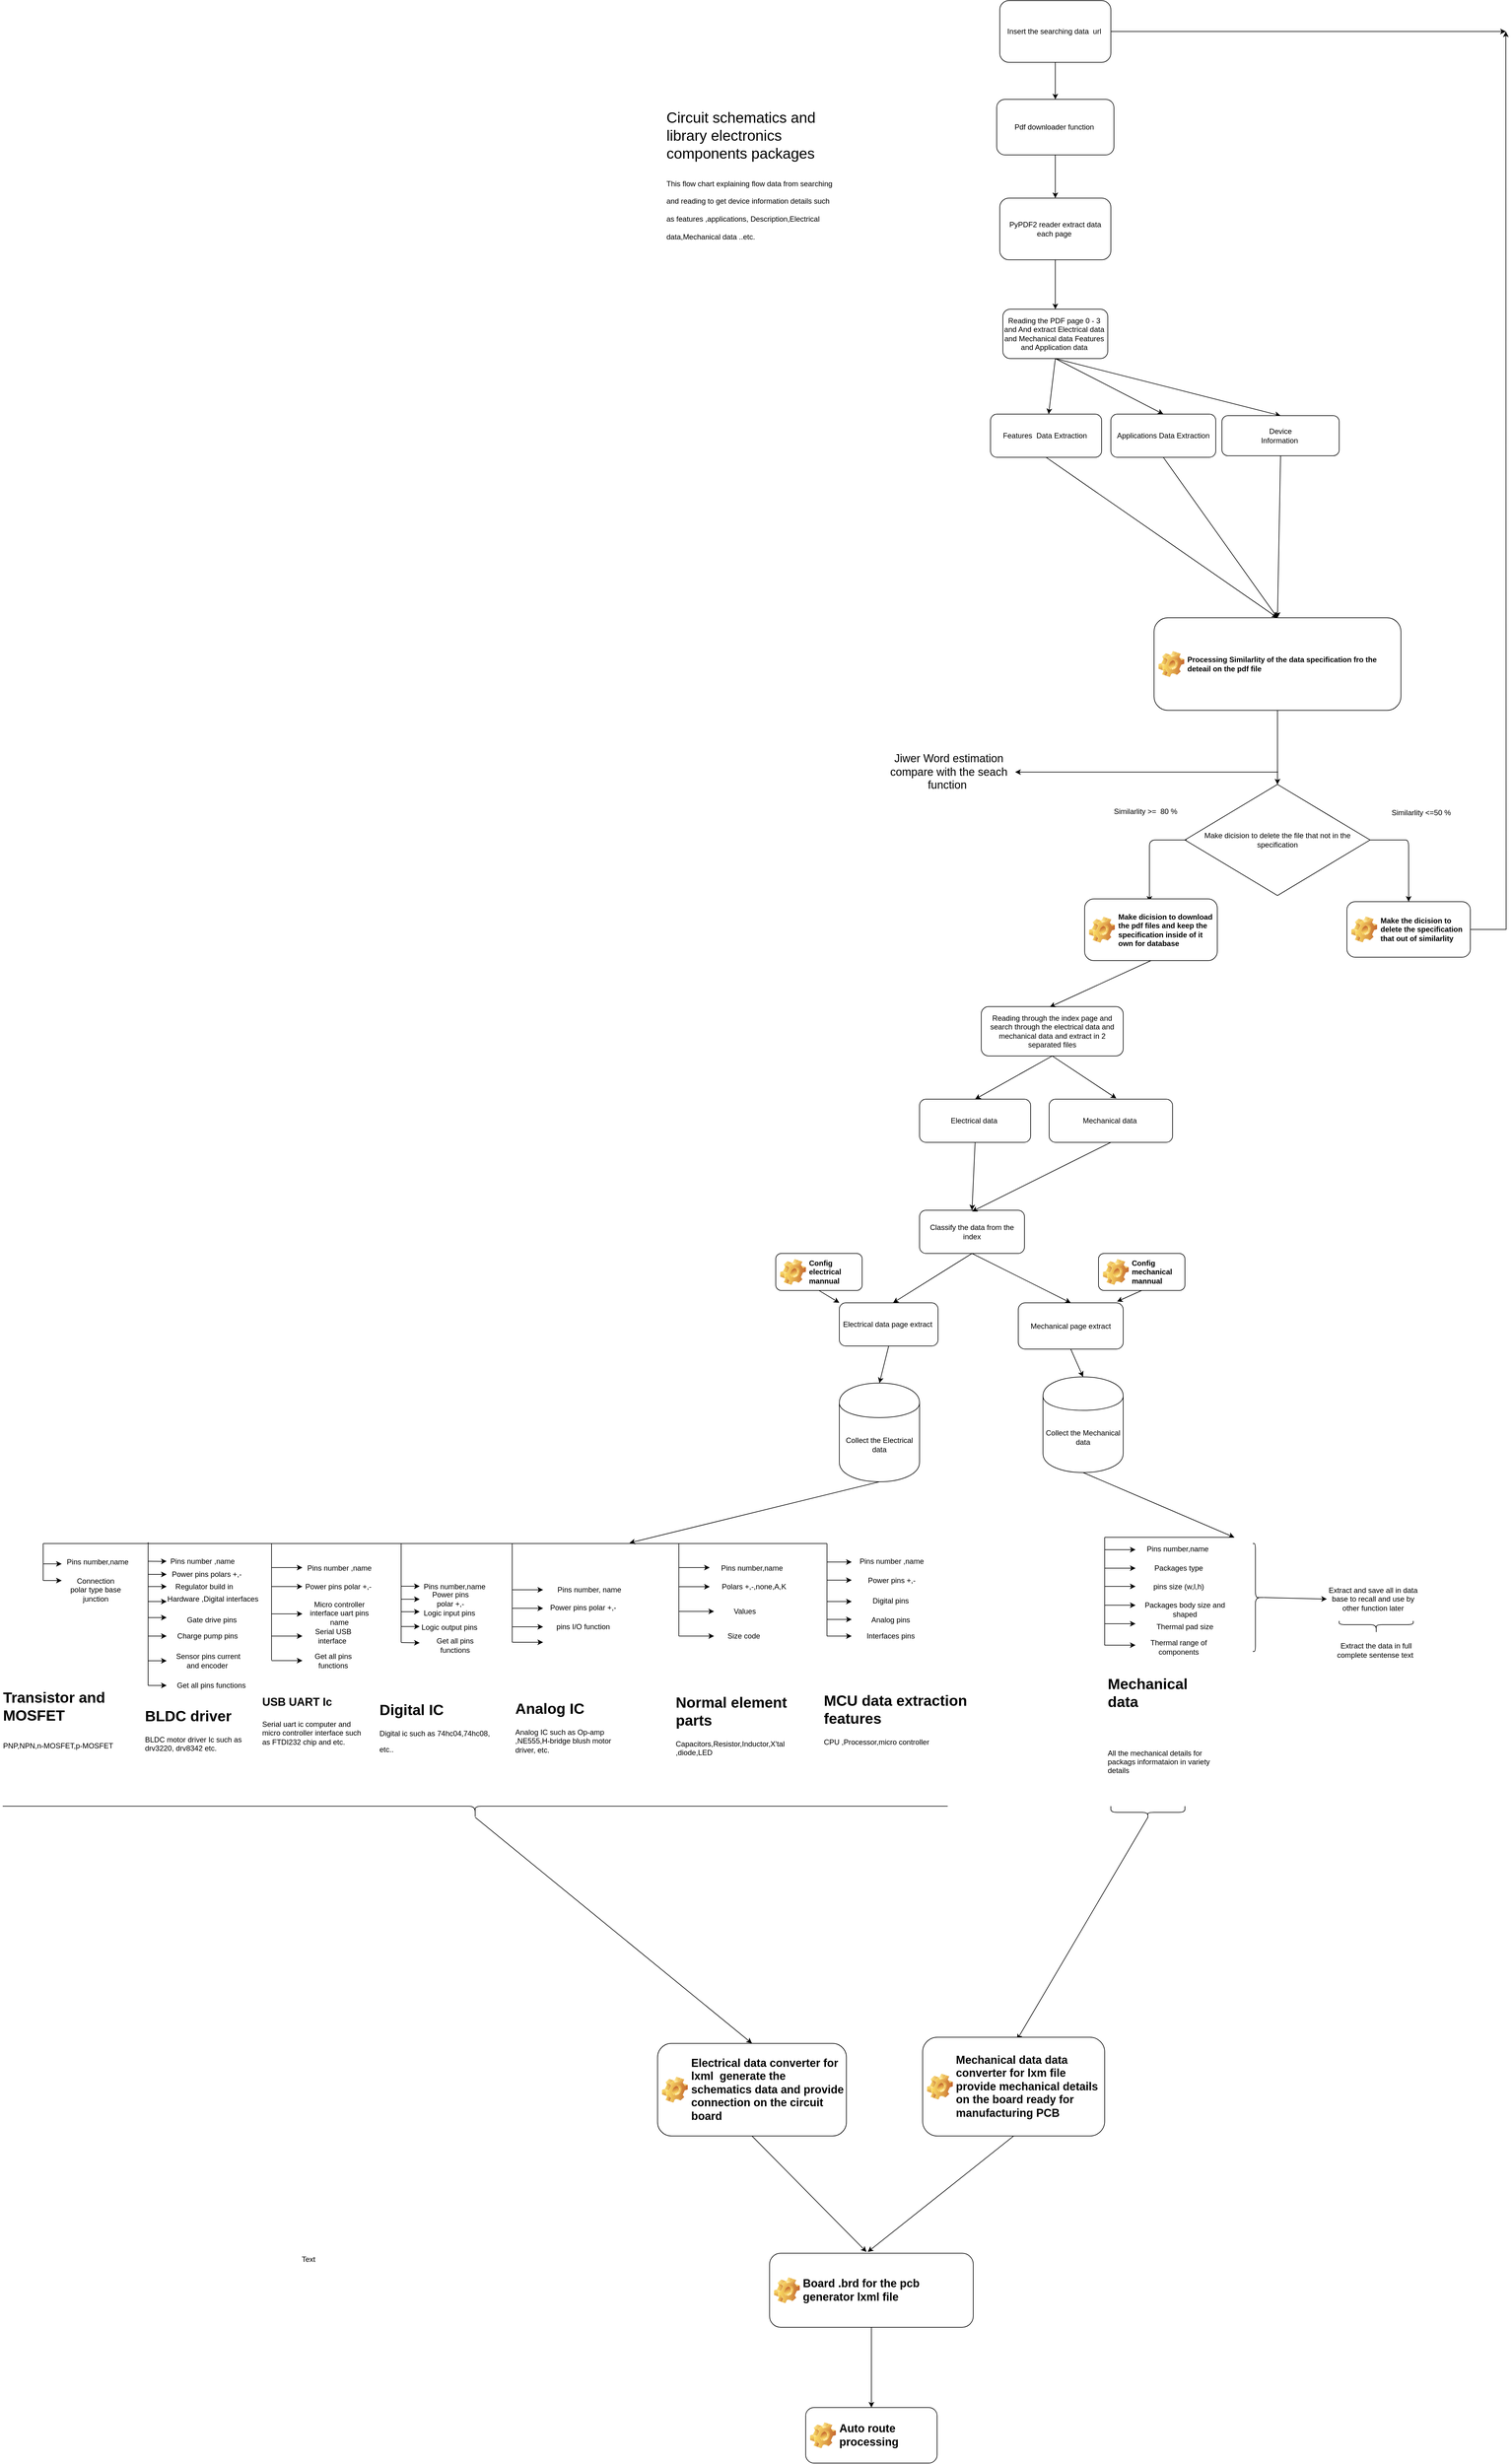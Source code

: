 <mxfile version="12.4.8" type="github"><diagram id="C5RBs43oDa-KdzZeNtuy" name="Page-1"><mxGraphModel dx="3574" dy="2419" grid="1" gridSize="10" guides="1" tooltips="1" connect="1" arrows="1" fold="1" page="1" pageScale="1" pageWidth="827" pageHeight="1169" math="0" shadow="0"><root><mxCell id="WIyWlLk6GJQsqaUBKTNV-0"/><mxCell id="WIyWlLk6GJQsqaUBKTNV-1" parent="WIyWlLk6GJQsqaUBKTNV-0"/><mxCell id="XXROWuPvlvA5I6cFWKYl-69" style="edgeStyle=orthogonalEdgeStyle;rounded=0;orthogonalLoop=1;jettySize=auto;html=1;" parent="WIyWlLk6GJQsqaUBKTNV-1" source="y5wjlvhm3Tlo3fJcKWp0-0" edge="1"><mxGeometry relative="1" as="geometry"><mxPoint x="700" y="-540" as="targetPoint"/></mxGeometry></mxCell><mxCell id="y5wjlvhm3Tlo3fJcKWp0-0" value="Insert the searching data&amp;nbsp; url&amp;nbsp;&lt;br&gt;" style="rounded=1;whiteSpace=wrap;html=1;" parent="WIyWlLk6GJQsqaUBKTNV-1" vertex="1"><mxGeometry x="-120" y="-590" width="180" height="100" as="geometry"/></mxCell><mxCell id="y5wjlvhm3Tlo3fJcKWp0-4" value="Pdf downloader function&amp;nbsp;&lt;br&gt;" style="rounded=1;whiteSpace=wrap;html=1;" parent="WIyWlLk6GJQsqaUBKTNV-1" vertex="1"><mxGeometry x="-125" y="-430" width="190" height="90" as="geometry"/></mxCell><mxCell id="y5wjlvhm3Tlo3fJcKWp0-5" value="PyPDF2 reader extract data each page&amp;nbsp;&lt;br&gt;" style="rounded=1;whiteSpace=wrap;html=1;" parent="WIyWlLk6GJQsqaUBKTNV-1" vertex="1"><mxGeometry x="-120" y="-270" width="180" height="100" as="geometry"/></mxCell><mxCell id="y5wjlvhm3Tlo3fJcKWp0-7" value="" style="endArrow=classic;html=1;exitX=0.5;exitY=1;exitDx=0;exitDy=0;" parent="WIyWlLk6GJQsqaUBKTNV-1" source="y5wjlvhm3Tlo3fJcKWp0-5" edge="1"><mxGeometry width="50" height="50" relative="1" as="geometry"><mxPoint x="-25" y="-170" as="sourcePoint"/><mxPoint x="-30" y="-90" as="targetPoint"/></mxGeometry></mxCell><mxCell id="y5wjlvhm3Tlo3fJcKWp0-8" value="Reading the PDF page 0 - 3&amp;nbsp;&lt;br&gt;and And extract Electrical data&amp;nbsp;&lt;br&gt;and Mechanical data Features&amp;nbsp;&lt;br&gt;and Application data&amp;nbsp;&lt;br&gt;" style="rounded=1;whiteSpace=wrap;html=1;" parent="WIyWlLk6GJQsqaUBKTNV-1" vertex="1"><mxGeometry x="-115" y="-90" width="170" height="80" as="geometry"/></mxCell><mxCell id="y5wjlvhm3Tlo3fJcKWp0-9" value="Electrical data&amp;nbsp;" style="rounded=1;whiteSpace=wrap;html=1;" parent="WIyWlLk6GJQsqaUBKTNV-1" vertex="1"><mxGeometry x="-250" y="1190" width="180" height="70" as="geometry"/></mxCell><mxCell id="y5wjlvhm3Tlo3fJcKWp0-10" value="Mechanical data&amp;nbsp;&lt;br&gt;" style="rounded=1;whiteSpace=wrap;html=1;" parent="WIyWlLk6GJQsqaUBKTNV-1" vertex="1"><mxGeometry x="-40" y="1190" width="200" height="70" as="geometry"/></mxCell><mxCell id="y5wjlvhm3Tlo3fJcKWp0-16" value="" style="endArrow=classic;html=1;" parent="WIyWlLk6GJQsqaUBKTNV-1" target="y5wjlvhm3Tlo3fJcKWp0-17" edge="1"><mxGeometry width="50" height="50" relative="1" as="geometry"><mxPoint x="-30" y="-10" as="sourcePoint"/><mxPoint x="220" y="80" as="targetPoint"/></mxGeometry></mxCell><mxCell id="y5wjlvhm3Tlo3fJcKWp0-17" value="Features&amp;nbsp; Data Extraction&amp;nbsp;" style="rounded=1;whiteSpace=wrap;html=1;" parent="WIyWlLk6GJQsqaUBKTNV-1" vertex="1"><mxGeometry x="-135" y="80" width="180" height="70" as="geometry"/></mxCell><mxCell id="y5wjlvhm3Tlo3fJcKWp0-18" value="Applications Data Extraction" style="rounded=1;whiteSpace=wrap;html=1;" parent="WIyWlLk6GJQsqaUBKTNV-1" vertex="1"><mxGeometry x="60" y="80" width="170" height="70" as="geometry"/></mxCell><mxCell id="y5wjlvhm3Tlo3fJcKWp0-19" value="" style="endArrow=classic;html=1;entryX=0.5;entryY=0;entryDx=0;entryDy=0;" parent="WIyWlLk6GJQsqaUBKTNV-1" target="y5wjlvhm3Tlo3fJcKWp0-18" edge="1"><mxGeometry width="50" height="50" relative="1" as="geometry"><mxPoint x="-30" y="-10" as="sourcePoint"/><mxPoint x="130" y="-20" as="targetPoint"/></mxGeometry></mxCell><mxCell id="y5wjlvhm3Tlo3fJcKWp0-20" value="" style="endArrow=classic;html=1;entryX=0.5;entryY=0;entryDx=0;entryDy=0;" parent="WIyWlLk6GJQsqaUBKTNV-1" target="y5wjlvhm3Tlo3fJcKWp0-21" edge="1"><mxGeometry width="50" height="50" relative="1" as="geometry"><mxPoint x="-30" y="-10" as="sourcePoint"/><mxPoint x="350" y="85" as="targetPoint"/></mxGeometry></mxCell><mxCell id="y5wjlvhm3Tlo3fJcKWp0-21" value="Device &lt;br&gt;Information&amp;nbsp;" style="rounded=1;whiteSpace=wrap;html=1;" parent="WIyWlLk6GJQsqaUBKTNV-1" vertex="1"><mxGeometry x="240" y="82.5" width="190" height="65" as="geometry"/></mxCell><mxCell id="y5wjlvhm3Tlo3fJcKWp0-22" value="Classify the data from the index" style="rounded=1;whiteSpace=wrap;html=1;" parent="WIyWlLk6GJQsqaUBKTNV-1" vertex="1"><mxGeometry x="-250" y="1370" width="170" height="70" as="geometry"/></mxCell><mxCell id="y5wjlvhm3Tlo3fJcKWp0-24" value="" style="endArrow=classic;html=1;exitX=0.5;exitY=1;exitDx=0;exitDy=0;entryX=0.5;entryY=0;entryDx=0;entryDy=0;" parent="WIyWlLk6GJQsqaUBKTNV-1" source="y5wjlvhm3Tlo3fJcKWp0-9" target="y5wjlvhm3Tlo3fJcKWp0-22" edge="1"><mxGeometry width="50" height="50" relative="1" as="geometry"><mxPoint x="-190" y="1340" as="sourcePoint"/><mxPoint x="-140" y="1290" as="targetPoint"/></mxGeometry></mxCell><mxCell id="y5wjlvhm3Tlo3fJcKWp0-26" value="" style="endArrow=classic;html=1;exitX=0.5;exitY=1;exitDx=0;exitDy=0;" parent="WIyWlLk6GJQsqaUBKTNV-1" source="y5wjlvhm3Tlo3fJcKWp0-10" edge="1"><mxGeometry width="50" height="50" relative="1" as="geometry"><mxPoint x="-20" y="1370" as="sourcePoint"/><mxPoint x="-165" y="1372" as="targetPoint"/></mxGeometry></mxCell><mxCell id="y5wjlvhm3Tlo3fJcKWp0-27" value="" style="endArrow=classic;html=1;exitX=0.5;exitY=1;exitDx=0;exitDy=0;entryX=0.544;entryY=0;entryDx=0;entryDy=0;entryPerimeter=0;" parent="WIyWlLk6GJQsqaUBKTNV-1" source="y5wjlvhm3Tlo3fJcKWp0-22" target="y5wjlvhm3Tlo3fJcKWp0-31" edge="1"><mxGeometry width="50" height="50" relative="1" as="geometry"><mxPoint x="-330" y="1520" as="sourcePoint"/><mxPoint x="-310" y="1500" as="targetPoint"/></mxGeometry></mxCell><mxCell id="y5wjlvhm3Tlo3fJcKWp0-28" value="" style="endArrow=classic;html=1;exitX=0.5;exitY=1;exitDx=0;exitDy=0;entryX=0.5;entryY=0;entryDx=0;entryDy=0;" parent="WIyWlLk6GJQsqaUBKTNV-1" source="y5wjlvhm3Tlo3fJcKWp0-4" target="y5wjlvhm3Tlo3fJcKWp0-5" edge="1"><mxGeometry width="50" height="50" relative="1" as="geometry"><mxPoint x="-45" y="-270" as="sourcePoint"/><mxPoint x="5" y="-320" as="targetPoint"/></mxGeometry></mxCell><mxCell id="y5wjlvhm3Tlo3fJcKWp0-29" value="" style="endArrow=classic;html=1;exitX=0.5;exitY=1;exitDx=0;exitDy=0;entryX=0.5;entryY=0;entryDx=0;entryDy=0;" parent="WIyWlLk6GJQsqaUBKTNV-1" source="y5wjlvhm3Tlo3fJcKWp0-0" target="y5wjlvhm3Tlo3fJcKWp0-4" edge="1"><mxGeometry width="50" height="50" relative="1" as="geometry"><mxPoint x="-45" y="-430" as="sourcePoint"/><mxPoint x="5" y="-480" as="targetPoint"/></mxGeometry></mxCell><mxCell id="y5wjlvhm3Tlo3fJcKWp0-30" value="" style="endArrow=classic;html=1;exitX=0.5;exitY=1;exitDx=0;exitDy=0;entryX=0.5;entryY=0;entryDx=0;entryDy=0;" parent="WIyWlLk6GJQsqaUBKTNV-1" source="y5wjlvhm3Tlo3fJcKWp0-22" target="y5wjlvhm3Tlo3fJcKWp0-32" edge="1"><mxGeometry width="50" height="50" relative="1" as="geometry"><mxPoint x="-90" y="1520" as="sourcePoint"/><mxPoint x="-20" y="1500" as="targetPoint"/></mxGeometry></mxCell><mxCell id="y5wjlvhm3Tlo3fJcKWp0-31" value="Electrical data page extract&amp;nbsp;&lt;br&gt;" style="rounded=1;whiteSpace=wrap;html=1;" parent="WIyWlLk6GJQsqaUBKTNV-1" vertex="1"><mxGeometry x="-380" y="1520" width="160" height="70" as="geometry"/></mxCell><mxCell id="y5wjlvhm3Tlo3fJcKWp0-32" value="Mechanical page extract" style="rounded=1;whiteSpace=wrap;html=1;" parent="WIyWlLk6GJQsqaUBKTNV-1" vertex="1"><mxGeometry x="-90" y="1520" width="170" height="75" as="geometry"/></mxCell><mxCell id="y5wjlvhm3Tlo3fJcKWp0-33" value="Config mechanical mannual" style="label;whiteSpace=wrap;html=1;image=img/clipart/Gear_128x128.png" parent="WIyWlLk6GJQsqaUBKTNV-1" vertex="1"><mxGeometry x="40" y="1440" width="140" height="60" as="geometry"/></mxCell><mxCell id="y5wjlvhm3Tlo3fJcKWp0-34" value="" style="endArrow=classic;html=1;exitX=0.5;exitY=1;exitDx=0;exitDy=0;" parent="WIyWlLk6GJQsqaUBKTNV-1" source="y5wjlvhm3Tlo3fJcKWp0-33" edge="1"><mxGeometry width="50" height="50" relative="1" as="geometry"><mxPoint x="-10" y="1490" as="sourcePoint"/><mxPoint x="70" y="1518" as="targetPoint"/></mxGeometry></mxCell><mxCell id="y5wjlvhm3Tlo3fJcKWp0-35" value="Config electrical mannual" style="label;whiteSpace=wrap;html=1;image=img/clipart/Gear_128x128.png" parent="WIyWlLk6GJQsqaUBKTNV-1" vertex="1"><mxGeometry x="-483" y="1440" width="140" height="60" as="geometry"/></mxCell><mxCell id="y5wjlvhm3Tlo3fJcKWp0-36" value="" style="endArrow=classic;html=1;exitX=0.5;exitY=1;exitDx=0;exitDy=0;entryX=0;entryY=0;entryDx=0;entryDy=0;" parent="WIyWlLk6GJQsqaUBKTNV-1" source="y5wjlvhm3Tlo3fJcKWp0-35" target="y5wjlvhm3Tlo3fJcKWp0-31" edge="1"><mxGeometry width="50" height="50" relative="1" as="geometry"><mxPoint x="-420" y="1650" as="sourcePoint"/><mxPoint x="-370" y="1600" as="targetPoint"/></mxGeometry></mxCell><mxCell id="y5wjlvhm3Tlo3fJcKWp0-37" value="&lt;h1&gt;&lt;span style=&quot;font-weight: 400&quot;&gt;&lt;font style=&quot;font-size: 24px&quot;&gt;Circuit schematics and library electronics components packages&amp;nbsp;&lt;/font&gt;&lt;/span&gt;&lt;/h1&gt;&lt;h1&gt;&lt;span style=&quot;font-size: 12px ; font-weight: 400&quot;&gt;This flow chart explaining flow data from searching and reading to get device information details such as features ,applications, Description,Electrical data,Mechanical data ..etc.&lt;/span&gt;&lt;/h1&gt;" style="text;html=1;strokeColor=none;fillColor=none;spacing=5;spacingTop=-20;whiteSpace=wrap;overflow=hidden;rounded=0;" parent="WIyWlLk6GJQsqaUBKTNV-1" vertex="1"><mxGeometry x="-665" y="-420" width="280" height="220" as="geometry"/></mxCell><mxCell id="y5wjlvhm3Tlo3fJcKWp0-39" value="Collect the Mechanical data" style="shape=cylinder;whiteSpace=wrap;html=1;boundedLbl=1;backgroundOutline=1;" parent="WIyWlLk6GJQsqaUBKTNV-1" vertex="1"><mxGeometry x="-50" y="1640" width="130" height="155" as="geometry"/></mxCell><mxCell id="y5wjlvhm3Tlo3fJcKWp0-40" value="Collect the Electrical data" style="shape=cylinder;whiteSpace=wrap;html=1;boundedLbl=1;backgroundOutline=1;" parent="WIyWlLk6GJQsqaUBKTNV-1" vertex="1"><mxGeometry x="-380" y="1650" width="130" height="160" as="geometry"/></mxCell><mxCell id="y5wjlvhm3Tlo3fJcKWp0-41" value="" style="endArrow=classic;html=1;exitX=0.5;exitY=1;exitDx=0;exitDy=0;entryX=0.5;entryY=0;entryDx=0;entryDy=0;" parent="WIyWlLk6GJQsqaUBKTNV-1" source="y5wjlvhm3Tlo3fJcKWp0-31" target="y5wjlvhm3Tlo3fJcKWp0-40" edge="1"><mxGeometry width="50" height="50" relative="1" as="geometry"><mxPoint x="-210" y="1680" as="sourcePoint"/><mxPoint x="-160" y="1630" as="targetPoint"/></mxGeometry></mxCell><mxCell id="y5wjlvhm3Tlo3fJcKWp0-42" value="" style="endArrow=classic;html=1;exitX=0.5;exitY=1;exitDx=0;exitDy=0;entryX=0.5;entryY=0;entryDx=0;entryDy=0;" parent="WIyWlLk6GJQsqaUBKTNV-1" source="y5wjlvhm3Tlo3fJcKWp0-32" target="y5wjlvhm3Tlo3fJcKWp0-39" edge="1"><mxGeometry width="50" height="50" relative="1" as="geometry"><mxPoint x="-40" y="1650" as="sourcePoint"/><mxPoint x="10" y="1600" as="targetPoint"/></mxGeometry></mxCell><mxCell id="y5wjlvhm3Tlo3fJcKWp0-43" value="" style="endArrow=none;html=1;entryX=0.231;entryY=1;entryDx=0;entryDy=0;entryPerimeter=0;" parent="WIyWlLk6GJQsqaUBKTNV-1" edge="1"><mxGeometry width="50" height="50" relative="1" as="geometry"><mxPoint x="-400" y="2060" as="sourcePoint"/><mxPoint x="-399.97" y="1910" as="targetPoint"/></mxGeometry></mxCell><mxCell id="y5wjlvhm3Tlo3fJcKWp0-44" value="" style="endArrow=none;html=1;" parent="WIyWlLk6GJQsqaUBKTNV-1" edge="1"><mxGeometry width="50" height="50" relative="1" as="geometry"><mxPoint x="-910" y="2070" as="sourcePoint"/><mxPoint x="-910" y="1910" as="targetPoint"/></mxGeometry></mxCell><mxCell id="y5wjlvhm3Tlo3fJcKWp0-45" value="" style="endArrow=classic;html=1;" parent="WIyWlLk6GJQsqaUBKTNV-1" edge="1"><mxGeometry width="50" height="50" relative="1" as="geometry"><mxPoint x="-400" y="1940" as="sourcePoint"/><mxPoint x="-360" y="1940" as="targetPoint"/></mxGeometry></mxCell><mxCell id="y5wjlvhm3Tlo3fJcKWp0-47" value="" style="endArrow=classic;html=1;" parent="WIyWlLk6GJQsqaUBKTNV-1" edge="1"><mxGeometry width="50" height="50" relative="1" as="geometry"><mxPoint x="-400" y="2004" as="sourcePoint"/><mxPoint x="-360" y="2004" as="targetPoint"/></mxGeometry></mxCell><mxCell id="y5wjlvhm3Tlo3fJcKWp0-48" value="" style="endArrow=classic;html=1;" parent="WIyWlLk6GJQsqaUBKTNV-1" edge="1"><mxGeometry width="50" height="50" relative="1" as="geometry"><mxPoint x="-400" y="2033" as="sourcePoint"/><mxPoint x="-360" y="2033" as="targetPoint"/></mxGeometry></mxCell><mxCell id="y5wjlvhm3Tlo3fJcKWp0-50" value="Digital pins&amp;nbsp;" style="text;html=1;strokeColor=none;fillColor=none;align=center;verticalAlign=middle;whiteSpace=wrap;rounded=0;" parent="WIyWlLk6GJQsqaUBKTNV-1" vertex="1"><mxGeometry x="-350" y="1993" width="110" height="20" as="geometry"/></mxCell><mxCell id="y5wjlvhm3Tlo3fJcKWp0-53" value="Analog pins&amp;nbsp;" style="text;html=1;strokeColor=none;fillColor=none;align=center;verticalAlign=middle;whiteSpace=wrap;rounded=0;" parent="WIyWlLk6GJQsqaUBKTNV-1" vertex="1"><mxGeometry x="-350" y="2024" width="110" height="20" as="geometry"/></mxCell><mxCell id="y5wjlvhm3Tlo3fJcKWp0-55" value="Pins number ,name" style="text;html=1;strokeColor=none;fillColor=none;align=center;verticalAlign=middle;whiteSpace=wrap;rounded=0;" parent="WIyWlLk6GJQsqaUBKTNV-1" vertex="1"><mxGeometry x="-350" y="1929" width="110" height="20" as="geometry"/></mxCell><mxCell id="y5wjlvhm3Tlo3fJcKWp0-56" value="" style="endArrow=classic;html=1;" parent="WIyWlLk6GJQsqaUBKTNV-1" edge="1"><mxGeometry width="50" height="50" relative="1" as="geometry"><mxPoint x="-400" y="2060" as="sourcePoint"/><mxPoint x="-360" y="2060" as="targetPoint"/></mxGeometry></mxCell><mxCell id="y5wjlvhm3Tlo3fJcKWp0-57" value="Interfaces&amp;nbsp;pins&amp;nbsp;" style="text;html=1;strokeColor=none;fillColor=none;align=center;verticalAlign=middle;whiteSpace=wrap;rounded=0;" parent="WIyWlLk6GJQsqaUBKTNV-1" vertex="1"><mxGeometry x="-345" y="2050" width="100" height="20" as="geometry"/></mxCell><mxCell id="y5wjlvhm3Tlo3fJcKWp0-58" value="&lt;h1&gt;MCU data extraction features&lt;/h1&gt;&lt;div&gt;CPU ,Processor,micro controller&amp;nbsp;&lt;/div&gt;" style="text;html=1;strokeColor=none;fillColor=none;spacing=5;spacingTop=-20;whiteSpace=wrap;overflow=hidden;rounded=0;" parent="WIyWlLk6GJQsqaUBKTNV-1" vertex="1"><mxGeometry x="-410" y="2145" width="275" height="100" as="geometry"/></mxCell><mxCell id="y5wjlvhm3Tlo3fJcKWp0-59" value="" style="endArrow=none;html=1;" parent="WIyWlLk6GJQsqaUBKTNV-1" edge="1"><mxGeometry width="50" height="50" relative="1" as="geometry"><mxPoint x="-640" y="2060" as="sourcePoint"/><mxPoint x="-640" y="1910" as="targetPoint"/><Array as="points"><mxPoint x="-640" y="2020"/></Array></mxGeometry></mxCell><mxCell id="y5wjlvhm3Tlo3fJcKWp0-60" value="" style="endArrow=classic;html=1;" parent="WIyWlLk6GJQsqaUBKTNV-1" edge="1"><mxGeometry width="50" height="50" relative="1" as="geometry"><mxPoint x="-640" y="1949" as="sourcePoint"/><mxPoint x="-590" y="1949" as="targetPoint"/><Array as="points"><mxPoint x="-623" y="1949"/><mxPoint x="-610" y="1949"/></Array></mxGeometry></mxCell><mxCell id="y5wjlvhm3Tlo3fJcKWp0-61" value="Pins number,name" style="text;html=1;strokeColor=none;fillColor=none;align=center;verticalAlign=middle;whiteSpace=wrap;rounded=0;" parent="WIyWlLk6GJQsqaUBKTNV-1" vertex="1"><mxGeometry x="-583" y="1940" width="123" height="20" as="geometry"/></mxCell><mxCell id="y5wjlvhm3Tlo3fJcKWp0-62" value="" style="endArrow=classic;html=1;" parent="WIyWlLk6GJQsqaUBKTNV-1" edge="1"><mxGeometry width="50" height="50" relative="1" as="geometry"><mxPoint x="-640" y="1980" as="sourcePoint"/><mxPoint x="-590" y="1980" as="targetPoint"/><Array as="points"><mxPoint x="-620" y="1980"/></Array></mxGeometry></mxCell><mxCell id="y5wjlvhm3Tlo3fJcKWp0-63" value="Polars +,-,none,A,K&amp;nbsp;" style="text;html=1;strokeColor=none;fillColor=none;align=center;verticalAlign=middle;whiteSpace=wrap;rounded=0;" parent="WIyWlLk6GJQsqaUBKTNV-1" vertex="1"><mxGeometry x="-583" y="1969.5" width="133" height="20" as="geometry"/></mxCell><mxCell id="y5wjlvhm3Tlo3fJcKWp0-64" value="" style="endArrow=classic;html=1;" parent="WIyWlLk6GJQsqaUBKTNV-1" edge="1"><mxGeometry width="50" height="50" relative="1" as="geometry"><mxPoint x="-640" y="2020" as="sourcePoint"/><mxPoint x="-583" y="2020" as="targetPoint"/><Array as="points"><mxPoint x="-600" y="2020"/></Array></mxGeometry></mxCell><mxCell id="y5wjlvhm3Tlo3fJcKWp0-65" value="Values" style="text;html=1;strokeColor=none;fillColor=none;align=center;verticalAlign=middle;whiteSpace=wrap;rounded=0;" parent="WIyWlLk6GJQsqaUBKTNV-1" vertex="1"><mxGeometry x="-583" y="2010" width="100" height="20" as="geometry"/></mxCell><mxCell id="y5wjlvhm3Tlo3fJcKWp0-69" value="" style="endArrow=classic;html=1;" parent="WIyWlLk6GJQsqaUBKTNV-1" edge="1"><mxGeometry width="50" height="50" relative="1" as="geometry"><mxPoint x="-640" y="2060" as="sourcePoint"/><mxPoint x="-583" y="2060" as="targetPoint"/><Array as="points"><mxPoint x="-610" y="2060"/></Array></mxGeometry></mxCell><mxCell id="y5wjlvhm3Tlo3fJcKWp0-71" value="Size code&amp;nbsp;" style="text;html=1;strokeColor=none;fillColor=none;align=center;verticalAlign=middle;whiteSpace=wrap;rounded=0;" parent="WIyWlLk6GJQsqaUBKTNV-1" vertex="1"><mxGeometry x="-573" y="2050" width="80" height="20" as="geometry"/></mxCell><mxCell id="y5wjlvhm3Tlo3fJcKWp0-73" value="&lt;h1&gt;Normal element parts&amp;nbsp;&lt;/h1&gt;&lt;div&gt;Capacitors,Resistor,Inductor,X'tal&lt;/div&gt;&lt;div&gt;,diode,LED&amp;nbsp;&lt;/div&gt;" style="text;html=1;strokeColor=none;fillColor=none;spacing=5;spacingTop=-20;whiteSpace=wrap;overflow=hidden;rounded=0;" parent="WIyWlLk6GJQsqaUBKTNV-1" vertex="1"><mxGeometry x="-650" y="2147.5" width="190" height="120" as="geometry"/></mxCell><mxCell id="y5wjlvhm3Tlo3fJcKWp0-74" value="" style="endArrow=classic;html=1;" parent="WIyWlLk6GJQsqaUBKTNV-1" edge="1"><mxGeometry width="50" height="50" relative="1" as="geometry"><mxPoint x="-910" y="1985" as="sourcePoint"/><mxPoint x="-860" y="1985" as="targetPoint"/></mxGeometry></mxCell><mxCell id="y5wjlvhm3Tlo3fJcKWp0-78" value="Pins number, name" style="text;html=1;strokeColor=none;fillColor=none;align=center;verticalAlign=middle;whiteSpace=wrap;rounded=0;" parent="WIyWlLk6GJQsqaUBKTNV-1" vertex="1"><mxGeometry x="-850" y="1975" width="130" height="20" as="geometry"/></mxCell><mxCell id="y5wjlvhm3Tlo3fJcKWp0-79" value="" style="endArrow=classic;html=1;" parent="WIyWlLk6GJQsqaUBKTNV-1" edge="1"><mxGeometry width="50" height="50" relative="1" as="geometry"><mxPoint x="-910" y="2015" as="sourcePoint"/><mxPoint x="-860" y="2015" as="targetPoint"/></mxGeometry></mxCell><mxCell id="y5wjlvhm3Tlo3fJcKWp0-80" value="Power pins polar +,-" style="text;html=1;strokeColor=none;fillColor=none;align=center;verticalAlign=middle;whiteSpace=wrap;rounded=0;" parent="WIyWlLk6GJQsqaUBKTNV-1" vertex="1"><mxGeometry x="-850" y="2004" width="110" height="20" as="geometry"/></mxCell><mxCell id="y5wjlvhm3Tlo3fJcKWp0-82" value="" style="endArrow=classic;html=1;" parent="WIyWlLk6GJQsqaUBKTNV-1" edge="1"><mxGeometry width="50" height="50" relative="1" as="geometry"><mxPoint x="-910" y="2045" as="sourcePoint"/><mxPoint x="-860" y="2045" as="targetPoint"/></mxGeometry></mxCell><mxCell id="y5wjlvhm3Tlo3fJcKWp0-85" value="pins I/O function" style="text;html=1;strokeColor=none;fillColor=none;align=center;verticalAlign=middle;whiteSpace=wrap;rounded=0;" parent="WIyWlLk6GJQsqaUBKTNV-1" vertex="1"><mxGeometry x="-850" y="2035" width="110" height="20" as="geometry"/></mxCell><mxCell id="y5wjlvhm3Tlo3fJcKWp0-86" value="" style="endArrow=none;html=1;" parent="WIyWlLk6GJQsqaUBKTNV-1" edge="1"><mxGeometry width="50" height="50" relative="1" as="geometry"><mxPoint x="-910" y="1910" as="sourcePoint"/><mxPoint x="-400" y="1910" as="targetPoint"/></mxGeometry></mxCell><mxCell id="y5wjlvhm3Tlo3fJcKWp0-87" value="&lt;h1&gt;Analog IC&amp;nbsp;&lt;/h1&gt;&lt;p&gt;Analog IC such as Op-amp ,NE555,H-bridge blush motor driver, etc.&lt;/p&gt;" style="text;html=1;strokeColor=none;fillColor=none;spacing=5;spacingTop=-20;whiteSpace=wrap;overflow=hidden;rounded=0;" parent="WIyWlLk6GJQsqaUBKTNV-1" vertex="1"><mxGeometry x="-910" y="2157.5" width="190" height="110" as="geometry"/></mxCell><mxCell id="y5wjlvhm3Tlo3fJcKWp0-88" value="" style="endArrow=none;html=1;" parent="WIyWlLk6GJQsqaUBKTNV-1" edge="1"><mxGeometry width="50" height="50" relative="1" as="geometry"><mxPoint x="-1090" y="2070" as="sourcePoint"/><mxPoint x="-1090" y="1910" as="targetPoint"/></mxGeometry></mxCell><mxCell id="y5wjlvhm3Tlo3fJcKWp0-89" value="" style="endArrow=classic;html=1;" parent="WIyWlLk6GJQsqaUBKTNV-1" edge="1"><mxGeometry width="50" height="50" relative="1" as="geometry"><mxPoint x="-1090" y="1979.3" as="sourcePoint"/><mxPoint x="-1060" y="1979.3" as="targetPoint"/></mxGeometry></mxCell><mxCell id="y5wjlvhm3Tlo3fJcKWp0-90" value="Pins number,name&amp;nbsp;&amp;nbsp;" style="text;html=1;strokeColor=none;fillColor=none;align=center;verticalAlign=middle;whiteSpace=wrap;rounded=0;" parent="WIyWlLk6GJQsqaUBKTNV-1" vertex="1"><mxGeometry x="-1060" y="1969.5" width="120" height="20" as="geometry"/></mxCell><mxCell id="y5wjlvhm3Tlo3fJcKWp0-93" value="" style="endArrow=classic;html=1;" parent="WIyWlLk6GJQsqaUBKTNV-1" edge="1"><mxGeometry width="50" height="50" relative="1" as="geometry"><mxPoint x="-1090" y="2000.3" as="sourcePoint"/><mxPoint x="-1060" y="2000.3" as="targetPoint"/></mxGeometry></mxCell><mxCell id="y5wjlvhm3Tlo3fJcKWp0-94" value="Power pins polar +,-" style="text;html=1;strokeColor=none;fillColor=none;align=center;verticalAlign=middle;whiteSpace=wrap;rounded=0;" parent="WIyWlLk6GJQsqaUBKTNV-1" vertex="1"><mxGeometry x="-1055" y="1990" width="90" height="20" as="geometry"/></mxCell><mxCell id="y5wjlvhm3Tlo3fJcKWp0-98" value="" style="endArrow=classic;html=1;" parent="WIyWlLk6GJQsqaUBKTNV-1" edge="1"><mxGeometry width="50" height="50" relative="1" as="geometry"><mxPoint x="-1090" y="2020.5" as="sourcePoint"/><mxPoint x="-1060" y="2020.5" as="targetPoint"/><Array as="points"><mxPoint x="-1080" y="2020.5"/></Array></mxGeometry></mxCell><mxCell id="y5wjlvhm3Tlo3fJcKWp0-99" value="Logic input pins&amp;nbsp;" style="text;html=1;strokeColor=none;fillColor=none;align=center;verticalAlign=middle;whiteSpace=wrap;rounded=0;" parent="WIyWlLk6GJQsqaUBKTNV-1" vertex="1"><mxGeometry x="-1060" y="2015.5" width="100" height="15" as="geometry"/></mxCell><mxCell id="y5wjlvhm3Tlo3fJcKWp0-101" value="" style="endArrow=classic;html=1;" parent="WIyWlLk6GJQsqaUBKTNV-1" edge="1"><mxGeometry width="50" height="50" relative="1" as="geometry"><mxPoint x="-1090" y="2044.5" as="sourcePoint"/><mxPoint x="-1060" y="2044.5" as="targetPoint"/></mxGeometry></mxCell><mxCell id="y5wjlvhm3Tlo3fJcKWp0-103" value="Logic output pins&amp;nbsp;" style="text;html=1;strokeColor=none;fillColor=none;align=center;verticalAlign=middle;whiteSpace=wrap;rounded=0;" parent="WIyWlLk6GJQsqaUBKTNV-1" vertex="1"><mxGeometry x="-1060" y="2035.5" width="100" height="20" as="geometry"/></mxCell><mxCell id="y5wjlvhm3Tlo3fJcKWp0-105" value="" style="endArrow=none;html=1;" parent="WIyWlLk6GJQsqaUBKTNV-1" edge="1"><mxGeometry width="50" height="50" relative="1" as="geometry"><mxPoint x="-1090" y="1910" as="sourcePoint"/><mxPoint x="-910" y="1910" as="targetPoint"/></mxGeometry></mxCell><mxCell id="y5wjlvhm3Tlo3fJcKWp0-106" value="&lt;h1&gt;Digital IC&lt;/h1&gt;&lt;p&gt;Digital ic such as 74hc04,74hc08,&lt;/p&gt;&lt;p&gt;etc..&lt;/p&gt;" style="text;html=1;strokeColor=none;fillColor=none;spacing=5;spacingTop=-20;whiteSpace=wrap;overflow=hidden;rounded=0;" parent="WIyWlLk6GJQsqaUBKTNV-1" vertex="1"><mxGeometry x="-1130" y="2160" width="190" height="105" as="geometry"/></mxCell><mxCell id="y5wjlvhm3Tlo3fJcKWp0-107" value="" style="endArrow=classic;html=1;exitX=0.5;exitY=1;exitDx=0;exitDy=0;" parent="WIyWlLk6GJQsqaUBKTNV-1" source="y5wjlvhm3Tlo3fJcKWp0-40" edge="1"><mxGeometry width="50" height="50" relative="1" as="geometry"><mxPoint x="-635" y="1810" as="sourcePoint"/><mxPoint x="-720" y="1909" as="targetPoint"/></mxGeometry></mxCell><mxCell id="y5wjlvhm3Tlo3fJcKWp0-108" value="" style="endArrow=none;html=1;" parent="WIyWlLk6GJQsqaUBKTNV-1" edge="1"><mxGeometry width="50" height="50" relative="1" as="geometry"><mxPoint x="-1300" y="2099" as="sourcePoint"/><mxPoint x="-1300" y="1910" as="targetPoint"/></mxGeometry></mxCell><mxCell id="y5wjlvhm3Tlo3fJcKWp0-109" value="" style="endArrow=none;html=1;" parent="WIyWlLk6GJQsqaUBKTNV-1" edge="1"><mxGeometry width="50" height="50" relative="1" as="geometry"><mxPoint x="-1300" y="1910" as="sourcePoint"/><mxPoint x="-1090" y="1910" as="targetPoint"/></mxGeometry></mxCell><mxCell id="y5wjlvhm3Tlo3fJcKWp0-111" value="" style="endArrow=classic;html=1;" parent="WIyWlLk6GJQsqaUBKTNV-1" edge="1"><mxGeometry width="50" height="50" relative="1" as="geometry"><mxPoint x="-1300" y="1949" as="sourcePoint"/><mxPoint x="-1250" y="1949" as="targetPoint"/></mxGeometry></mxCell><mxCell id="y5wjlvhm3Tlo3fJcKWp0-112" value="" style="endArrow=classic;html=1;" parent="WIyWlLk6GJQsqaUBKTNV-1" edge="1"><mxGeometry width="50" height="50" relative="1" as="geometry"><mxPoint x="-1300" y="1979.71" as="sourcePoint"/><mxPoint x="-1250" y="1979.71" as="targetPoint"/></mxGeometry></mxCell><mxCell id="y5wjlvhm3Tlo3fJcKWp0-113" value="Pins number ,name" style="text;html=1;strokeColor=none;fillColor=none;align=center;verticalAlign=middle;whiteSpace=wrap;rounded=0;" parent="WIyWlLk6GJQsqaUBKTNV-1" vertex="1"><mxGeometry x="-1250" y="1940" width="120" height="20" as="geometry"/></mxCell><mxCell id="y5wjlvhm3Tlo3fJcKWp0-114" value="Power pins polar +,-&amp;nbsp;" style="text;html=1;strokeColor=none;fillColor=none;align=center;verticalAlign=middle;whiteSpace=wrap;rounded=0;" parent="WIyWlLk6GJQsqaUBKTNV-1" vertex="1"><mxGeometry x="-1250" y="1970" width="120" height="20" as="geometry"/></mxCell><mxCell id="y5wjlvhm3Tlo3fJcKWp0-115" value="" style="endArrow=classic;html=1;" parent="WIyWlLk6GJQsqaUBKTNV-1" edge="1"><mxGeometry width="50" height="50" relative="1" as="geometry"><mxPoint x="-1300" y="2024" as="sourcePoint"/><mxPoint x="-1250" y="2024" as="targetPoint"/></mxGeometry></mxCell><mxCell id="y5wjlvhm3Tlo3fJcKWp0-116" value="Micro controller interface uart pins name" style="text;html=1;strokeColor=none;fillColor=none;align=center;verticalAlign=middle;whiteSpace=wrap;rounded=0;" parent="WIyWlLk6GJQsqaUBKTNV-1" vertex="1"><mxGeometry x="-1250" y="2013" width="120" height="20" as="geometry"/></mxCell><mxCell id="y5wjlvhm3Tlo3fJcKWp0-117" value="" style="endArrow=classic;html=1;" parent="WIyWlLk6GJQsqaUBKTNV-1" edge="1"><mxGeometry width="50" height="50" relative="1" as="geometry"><mxPoint x="-1300" y="2060" as="sourcePoint"/><mxPoint x="-1250" y="2060" as="targetPoint"/></mxGeometry></mxCell><mxCell id="y5wjlvhm3Tlo3fJcKWp0-118" value="Serial USB interface&amp;nbsp;" style="text;html=1;strokeColor=none;fillColor=none;align=center;verticalAlign=middle;whiteSpace=wrap;rounded=0;" parent="WIyWlLk6GJQsqaUBKTNV-1" vertex="1"><mxGeometry x="-1250" y="2050" width="100" height="20" as="geometry"/></mxCell><mxCell id="y5wjlvhm3Tlo3fJcKWp0-119" value="&lt;h1&gt;&lt;font style=&quot;font-size: 18px&quot;&gt;USB UART Ic&lt;/font&gt;&lt;/h1&gt;&lt;div&gt;&lt;span style=&quot;font-size: 12px ; font-weight: 400&quot;&gt;Serial uart ic computer and micro controller interface such as FTDI232 chip and etc.&lt;/span&gt;&lt;/div&gt;" style="text;html=1;strokeColor=none;fillColor=none;spacing=5;spacingTop=-20;whiteSpace=wrap;overflow=hidden;rounded=0;" parent="WIyWlLk6GJQsqaUBKTNV-1" vertex="1"><mxGeometry x="-1320" y="2145" width="180" height="110" as="geometry"/></mxCell><mxCell id="y5wjlvhm3Tlo3fJcKWp0-120" value="" style="endArrow=none;html=1;" parent="WIyWlLk6GJQsqaUBKTNV-1" edge="1"><mxGeometry width="50" height="50" relative="1" as="geometry"><mxPoint x="-1500" y="2140" as="sourcePoint"/><mxPoint x="-1500" y="1908" as="targetPoint"/></mxGeometry></mxCell><mxCell id="y5wjlvhm3Tlo3fJcKWp0-121" value="" style="endArrow=none;html=1;" parent="WIyWlLk6GJQsqaUBKTNV-1" edge="1"><mxGeometry width="50" height="50" relative="1" as="geometry"><mxPoint x="-1500" y="1910" as="sourcePoint"/><mxPoint x="-1300" y="1910" as="targetPoint"/></mxGeometry></mxCell><mxCell id="y5wjlvhm3Tlo3fJcKWp0-122" value="" style="endArrow=classic;html=1;" parent="WIyWlLk6GJQsqaUBKTNV-1" edge="1"><mxGeometry width="50" height="50" relative="1" as="geometry"><mxPoint x="-1500" y="1938.71" as="sourcePoint"/><mxPoint x="-1470" y="1938.71" as="targetPoint"/><Array as="points"><mxPoint x="-1480" y="1939"/></Array></mxGeometry></mxCell><mxCell id="y5wjlvhm3Tlo3fJcKWp0-123" value="Pins number ,name&amp;nbsp;&lt;br&gt;" style="text;html=1;strokeColor=none;fillColor=none;align=center;verticalAlign=middle;whiteSpace=wrap;rounded=0;" parent="WIyWlLk6GJQsqaUBKTNV-1" vertex="1"><mxGeometry x="-1470" y="1929" width="120" height="20" as="geometry"/></mxCell><mxCell id="y5wjlvhm3Tlo3fJcKWp0-125" value="" style="endArrow=classic;html=1;" parent="WIyWlLk6GJQsqaUBKTNV-1" edge="1"><mxGeometry width="50" height="50" relative="1" as="geometry"><mxPoint x="-1500" y="1960" as="sourcePoint"/><mxPoint x="-1470" y="1960" as="targetPoint"/><Array as="points"><mxPoint x="-1480" y="1960"/></Array></mxGeometry></mxCell><mxCell id="y5wjlvhm3Tlo3fJcKWp0-126" value="Power pins polars +,-" style="text;html=1;strokeColor=none;fillColor=none;align=center;verticalAlign=middle;whiteSpace=wrap;rounded=0;" parent="WIyWlLk6GJQsqaUBKTNV-1" vertex="1"><mxGeometry x="-1470" y="1950" width="130" height="20" as="geometry"/></mxCell><mxCell id="y5wjlvhm3Tlo3fJcKWp0-127" value="" style="endArrow=classic;html=1;" parent="WIyWlLk6GJQsqaUBKTNV-1" edge="1"><mxGeometry width="50" height="50" relative="1" as="geometry"><mxPoint x="-1500" y="1979.8" as="sourcePoint"/><mxPoint x="-1470" y="1979.8" as="targetPoint"/></mxGeometry></mxCell><mxCell id="y5wjlvhm3Tlo3fJcKWp0-128" value="Hardware ,Digital interfaces" style="text;html=1;strokeColor=none;fillColor=none;align=center;verticalAlign=middle;whiteSpace=wrap;rounded=0;" parent="WIyWlLk6GJQsqaUBKTNV-1" vertex="1"><mxGeometry x="-1470" y="1990" width="150" height="20" as="geometry"/></mxCell><mxCell id="y5wjlvhm3Tlo3fJcKWp0-129" value="" style="endArrow=classic;html=1;" parent="WIyWlLk6GJQsqaUBKTNV-1" edge="1"><mxGeometry width="50" height="50" relative="1" as="geometry"><mxPoint x="-1500" y="2004" as="sourcePoint"/><mxPoint x="-1470" y="2004" as="targetPoint"/></mxGeometry></mxCell><mxCell id="y5wjlvhm3Tlo3fJcKWp0-130" value="" style="endArrow=classic;html=1;" parent="WIyWlLk6GJQsqaUBKTNV-1" edge="1"><mxGeometry width="50" height="50" relative="1" as="geometry"><mxPoint x="-400" y="1969.43" as="sourcePoint"/><mxPoint x="-360" y="1969.43" as="targetPoint"/><Array as="points"><mxPoint x="-380" y="1969.43"/></Array></mxGeometry></mxCell><mxCell id="y5wjlvhm3Tlo3fJcKWp0-131" value="Power pins +,-" style="text;html=1;strokeColor=none;fillColor=none;align=center;verticalAlign=middle;whiteSpace=wrap;rounded=0;" parent="WIyWlLk6GJQsqaUBKTNV-1" vertex="1"><mxGeometry x="-350" y="1960" width="110" height="20" as="geometry"/></mxCell><mxCell id="y5wjlvhm3Tlo3fJcKWp0-132" value="Gate drive pins&amp;nbsp;" style="text;html=1;strokeColor=none;fillColor=none;align=center;verticalAlign=middle;whiteSpace=wrap;rounded=0;" parent="WIyWlLk6GJQsqaUBKTNV-1" vertex="1"><mxGeometry x="-1470" y="2024" width="150" height="20" as="geometry"/></mxCell><mxCell id="y5wjlvhm3Tlo3fJcKWp0-134" value="Charge pump pins&amp;nbsp;" style="text;html=1;strokeColor=none;fillColor=none;align=center;verticalAlign=middle;whiteSpace=wrap;rounded=0;" parent="WIyWlLk6GJQsqaUBKTNV-1" vertex="1"><mxGeometry x="-1462.5" y="2050" width="120" height="20" as="geometry"/></mxCell><mxCell id="y5wjlvhm3Tlo3fJcKWp0-135" value="" style="endArrow=classic;html=1;" parent="WIyWlLk6GJQsqaUBKTNV-1" edge="1"><mxGeometry width="50" height="50" relative="1" as="geometry"><mxPoint x="-1500" y="2030" as="sourcePoint"/><mxPoint x="-1470" y="2030" as="targetPoint"/></mxGeometry></mxCell><mxCell id="y5wjlvhm3Tlo3fJcKWp0-136" value="" style="endArrow=classic;html=1;" parent="WIyWlLk6GJQsqaUBKTNV-1" edge="1"><mxGeometry width="50" height="50" relative="1" as="geometry"><mxPoint x="-1500" y="2060" as="sourcePoint"/><mxPoint x="-1470" y="2060" as="targetPoint"/></mxGeometry></mxCell><mxCell id="y5wjlvhm3Tlo3fJcKWp0-137" value="Sensor pins current and encoder&amp;nbsp;" style="text;html=1;strokeColor=none;fillColor=none;align=center;verticalAlign=middle;whiteSpace=wrap;rounded=0;" parent="WIyWlLk6GJQsqaUBKTNV-1" vertex="1"><mxGeometry x="-1465" y="2085" width="125" height="30" as="geometry"/></mxCell><mxCell id="y5wjlvhm3Tlo3fJcKWp0-138" value="&lt;h1&gt;BLDC driver&lt;/h1&gt;&lt;p&gt;BLDC motor driver Ic such as drv3220, drv8342 etc.&lt;/p&gt;" style="text;html=1;strokeColor=none;fillColor=none;spacing=5;spacingTop=-20;whiteSpace=wrap;overflow=hidden;rounded=0;" parent="WIyWlLk6GJQsqaUBKTNV-1" vertex="1"><mxGeometry x="-1510" y="2170" width="190" height="110" as="geometry"/></mxCell><mxCell id="y5wjlvhm3Tlo3fJcKWp0-139" value="" style="endArrow=classic;html=1;" parent="WIyWlLk6GJQsqaUBKTNV-1" edge="1"><mxGeometry width="50" height="50" relative="1" as="geometry"><mxPoint x="-1500" y="2100" as="sourcePoint"/><mxPoint x="-1470" y="2100" as="targetPoint"/></mxGeometry></mxCell><mxCell id="y5wjlvhm3Tlo3fJcKWp0-140" value="Regulator build in" style="text;html=1;strokeColor=none;fillColor=none;align=center;verticalAlign=middle;whiteSpace=wrap;rounded=0;" parent="WIyWlLk6GJQsqaUBKTNV-1" vertex="1"><mxGeometry x="-1465" y="1970" width="112" height="20" as="geometry"/></mxCell><mxCell id="zRFA_U-0DBnnWE7tF0l1-0" value="" style="endArrow=none;html=1;" parent="WIyWlLk6GJQsqaUBKTNV-1" edge="1"><mxGeometry width="50" height="50" relative="1" as="geometry"><mxPoint x="-1670" y="1970" as="sourcePoint"/><mxPoint x="-1670" y="1910" as="targetPoint"/></mxGeometry></mxCell><mxCell id="zRFA_U-0DBnnWE7tF0l1-1" value="" style="endArrow=none;html=1;" parent="WIyWlLk6GJQsqaUBKTNV-1" edge="1"><mxGeometry width="50" height="50" relative="1" as="geometry"><mxPoint x="-1670" y="1910" as="sourcePoint"/><mxPoint x="-1500" y="1910" as="targetPoint"/></mxGeometry></mxCell><mxCell id="zRFA_U-0DBnnWE7tF0l1-2" value="" style="endArrow=classic;html=1;" parent="WIyWlLk6GJQsqaUBKTNV-1" edge="1"><mxGeometry width="50" height="50" relative="1" as="geometry"><mxPoint x="-1670" y="1943" as="sourcePoint"/><mxPoint x="-1640" y="1943" as="targetPoint"/></mxGeometry></mxCell><mxCell id="zRFA_U-0DBnnWE7tF0l1-3" value="Pins number,name&amp;nbsp;" style="text;html=1;strokeColor=none;fillColor=none;align=center;verticalAlign=middle;whiteSpace=wrap;rounded=0;" parent="WIyWlLk6GJQsqaUBKTNV-1" vertex="1"><mxGeometry x="-1640" y="1930" width="120" height="20" as="geometry"/></mxCell><mxCell id="zRFA_U-0DBnnWE7tF0l1-4" value="" style="endArrow=classic;html=1;" parent="WIyWlLk6GJQsqaUBKTNV-1" edge="1"><mxGeometry width="50" height="50" relative="1" as="geometry"><mxPoint x="-1300" y="2099.76" as="sourcePoint"/><mxPoint x="-1250" y="2099.76" as="targetPoint"/></mxGeometry></mxCell><mxCell id="zRFA_U-0DBnnWE7tF0l1-5" value="Get all pins functions" style="text;html=1;strokeColor=none;fillColor=none;align=center;verticalAlign=middle;whiteSpace=wrap;rounded=0;" parent="WIyWlLk6GJQsqaUBKTNV-1" vertex="1"><mxGeometry x="-1245" y="2090" width="90" height="20" as="geometry"/></mxCell><mxCell id="zRFA_U-0DBnnWE7tF0l1-8" value="" style="endArrow=classic;html=1;" parent="WIyWlLk6GJQsqaUBKTNV-1" edge="1"><mxGeometry width="50" height="50" relative="1" as="geometry"><mxPoint x="-1500" y="2140" as="sourcePoint"/><mxPoint x="-1470" y="2140" as="targetPoint"/></mxGeometry></mxCell><mxCell id="zRFA_U-0DBnnWE7tF0l1-9" value="Get all pins functions" style="text;html=1;strokeColor=none;fillColor=none;align=center;verticalAlign=middle;whiteSpace=wrap;rounded=0;" parent="WIyWlLk6GJQsqaUBKTNV-1" vertex="1"><mxGeometry x="-1465" y="2130" width="135" height="20" as="geometry"/></mxCell><mxCell id="zRFA_U-0DBnnWE7tF0l1-11" value="" style="endArrow=classic;html=1;" parent="WIyWlLk6GJQsqaUBKTNV-1" edge="1"><mxGeometry width="50" height="50" relative="1" as="geometry"><mxPoint x="-1670" y="1970" as="sourcePoint"/><mxPoint x="-1640" y="1970" as="targetPoint"/></mxGeometry></mxCell><mxCell id="zRFA_U-0DBnnWE7tF0l1-12" value="Connection polar type base junction" style="text;html=1;strokeColor=none;fillColor=none;align=center;verticalAlign=middle;whiteSpace=wrap;rounded=0;" parent="WIyWlLk6GJQsqaUBKTNV-1" vertex="1"><mxGeometry x="-1630" y="1960" width="90" height="50" as="geometry"/></mxCell><mxCell id="zRFA_U-0DBnnWE7tF0l1-15" value="&lt;h1&gt;Transistor and MOSFET&lt;/h1&gt;&lt;h1&gt;&lt;span style=&quot;font-size: 12px ; font-weight: 400&quot;&gt;PNP,NPN,n-MOSFET,p-MOSFET&lt;/span&gt;&lt;/h1&gt;" style="text;html=1;strokeColor=none;fillColor=none;spacing=5;spacingTop=-20;whiteSpace=wrap;overflow=hidden;rounded=0;" parent="WIyWlLk6GJQsqaUBKTNV-1" vertex="1"><mxGeometry x="-1740" y="2140" width="190" height="120" as="geometry"/></mxCell><mxCell id="zRFA_U-0DBnnWE7tF0l1-17" value="" style="endArrow=classic;html=1;" parent="WIyWlLk6GJQsqaUBKTNV-1" edge="1"><mxGeometry width="50" height="50" relative="1" as="geometry"><mxPoint x="-910" y="2070" as="sourcePoint"/><mxPoint x="-860" y="2070" as="targetPoint"/></mxGeometry></mxCell><mxCell id="zRFA_U-0DBnnWE7tF0l1-18" value="" style="endArrow=classic;html=1;" parent="WIyWlLk6GJQsqaUBKTNV-1" edge="1"><mxGeometry width="50" height="50" relative="1" as="geometry"><mxPoint x="-1090" y="2070.5" as="sourcePoint"/><mxPoint x="-1060" y="2071" as="targetPoint"/></mxGeometry></mxCell><mxCell id="zRFA_U-0DBnnWE7tF0l1-19" value="Get all pins functions" style="text;html=1;strokeColor=none;fillColor=none;align=center;verticalAlign=middle;whiteSpace=wrap;rounded=0;" parent="WIyWlLk6GJQsqaUBKTNV-1" vertex="1"><mxGeometry x="-1055" y="2065" width="105" height="20" as="geometry"/></mxCell><mxCell id="XXROWuPvlvA5I6cFWKYl-0" value="" style="endArrow=classic;html=1;exitX=0.5;exitY=1;exitDx=0;exitDy=0;" parent="WIyWlLk6GJQsqaUBKTNV-1" source="y5wjlvhm3Tlo3fJcKWp0-39" edge="1"><mxGeometry width="50" height="50" relative="1" as="geometry"><mxPoint x="90" y="1920" as="sourcePoint"/><mxPoint x="260" y="1900" as="targetPoint"/></mxGeometry></mxCell><mxCell id="XXROWuPvlvA5I6cFWKYl-1" value="" style="endArrow=none;html=1;" parent="WIyWlLk6GJQsqaUBKTNV-1" edge="1"><mxGeometry width="50" height="50" relative="1" as="geometry"><mxPoint x="50" y="2075" as="sourcePoint"/><mxPoint x="50" y="1900" as="targetPoint"/></mxGeometry></mxCell><mxCell id="XXROWuPvlvA5I6cFWKYl-3" value="" style="endArrow=classic;html=1;" parent="WIyWlLk6GJQsqaUBKTNV-1" edge="1"><mxGeometry width="50" height="50" relative="1" as="geometry"><mxPoint x="50" y="1920" as="sourcePoint"/><mxPoint x="100" y="1920" as="targetPoint"/></mxGeometry></mxCell><mxCell id="XXROWuPvlvA5I6cFWKYl-5" value="Pins number,name&amp;nbsp;" style="text;html=1;strokeColor=none;fillColor=none;align=center;verticalAlign=middle;whiteSpace=wrap;rounded=0;" parent="WIyWlLk6GJQsqaUBKTNV-1" vertex="1"><mxGeometry x="110" y="1909" width="120" height="20" as="geometry"/></mxCell><mxCell id="XXROWuPvlvA5I6cFWKYl-6" value="" style="endArrow=classic;html=1;" parent="WIyWlLk6GJQsqaUBKTNV-1" edge="1"><mxGeometry width="50" height="50" relative="1" as="geometry"><mxPoint x="50" y="1950" as="sourcePoint"/><mxPoint x="100" y="1950" as="targetPoint"/></mxGeometry></mxCell><mxCell id="XXROWuPvlvA5I6cFWKYl-7" value="Packages type" style="text;html=1;strokeColor=none;fillColor=none;align=center;verticalAlign=middle;whiteSpace=wrap;rounded=0;" parent="WIyWlLk6GJQsqaUBKTNV-1" vertex="1"><mxGeometry x="110" y="1940" width="120" height="20" as="geometry"/></mxCell><mxCell id="XXROWuPvlvA5I6cFWKYl-9" value="" style="endArrow=none;html=1;" parent="WIyWlLk6GJQsqaUBKTNV-1" edge="1"><mxGeometry width="50" height="50" relative="1" as="geometry"><mxPoint x="50" y="1900" as="sourcePoint"/><mxPoint x="260" y="1900" as="targetPoint"/></mxGeometry></mxCell><mxCell id="XXROWuPvlvA5I6cFWKYl-10" value="" style="endArrow=classic;html=1;" parent="WIyWlLk6GJQsqaUBKTNV-1" edge="1"><mxGeometry width="50" height="50" relative="1" as="geometry"><mxPoint x="50" y="1979.52" as="sourcePoint"/><mxPoint x="100" y="1979.52" as="targetPoint"/></mxGeometry></mxCell><mxCell id="XXROWuPvlvA5I6cFWKYl-11" value="pins size (w,l,h)" style="text;html=1;strokeColor=none;fillColor=none;align=center;verticalAlign=middle;whiteSpace=wrap;rounded=0;" parent="WIyWlLk6GJQsqaUBKTNV-1" vertex="1"><mxGeometry x="120" y="1969.5" width="100" height="20" as="geometry"/></mxCell><mxCell id="XXROWuPvlvA5I6cFWKYl-13" value="" style="endArrow=classic;html=1;" parent="WIyWlLk6GJQsqaUBKTNV-1" edge="1"><mxGeometry width="50" height="50" relative="1" as="geometry"><mxPoint x="50" y="2010" as="sourcePoint"/><mxPoint x="100" y="2010" as="targetPoint"/></mxGeometry></mxCell><mxCell id="XXROWuPvlvA5I6cFWKYl-14" value="Packages body size and shaped" style="text;html=1;strokeColor=none;fillColor=none;align=center;verticalAlign=middle;whiteSpace=wrap;rounded=0;" parent="WIyWlLk6GJQsqaUBKTNV-1" vertex="1"><mxGeometry x="110" y="2004" width="140" height="26" as="geometry"/></mxCell><mxCell id="XXROWuPvlvA5I6cFWKYl-15" value="" style="endArrow=classic;html=1;" parent="WIyWlLk6GJQsqaUBKTNV-1" edge="1"><mxGeometry width="50" height="50" relative="1" as="geometry"><mxPoint x="50" y="2040" as="sourcePoint"/><mxPoint x="100" y="2040" as="targetPoint"/></mxGeometry></mxCell><mxCell id="XXROWuPvlvA5I6cFWKYl-16" value="Thermal pad size" style="text;html=1;strokeColor=none;fillColor=none;align=center;verticalAlign=middle;whiteSpace=wrap;rounded=0;" parent="WIyWlLk6GJQsqaUBKTNV-1" vertex="1"><mxGeometry x="110" y="2035" width="140" height="20" as="geometry"/></mxCell><mxCell id="XXROWuPvlvA5I6cFWKYl-17" value="Thermal range of components" style="text;html=1;strokeColor=none;fillColor=none;align=center;verticalAlign=middle;whiteSpace=wrap;rounded=0;" parent="WIyWlLk6GJQsqaUBKTNV-1" vertex="1"><mxGeometry x="110" y="2065" width="120" height="25" as="geometry"/></mxCell><mxCell id="XXROWuPvlvA5I6cFWKYl-18" value="" style="endArrow=classic;html=1;" parent="WIyWlLk6GJQsqaUBKTNV-1" edge="1"><mxGeometry width="50" height="50" relative="1" as="geometry"><mxPoint x="50" y="2074.71" as="sourcePoint"/><mxPoint x="100" y="2074.71" as="targetPoint"/></mxGeometry></mxCell><mxCell id="XXROWuPvlvA5I6cFWKYl-19" value="&lt;h1&gt;&lt;span&gt;Mechanical data&amp;nbsp;&lt;/span&gt;&lt;/h1&gt;&lt;h1&gt;&lt;br&gt;&lt;/h1&gt;&lt;div&gt;All the mechanical details for packags informataion in variety details&amp;nbsp;&lt;/div&gt;" style="text;html=1;strokeColor=none;fillColor=none;spacing=5;spacingTop=-20;whiteSpace=wrap;overflow=hidden;rounded=0;" parent="WIyWlLk6GJQsqaUBKTNV-1" vertex="1"><mxGeometry x="50" y="2117.5" width="180" height="172.5" as="geometry"/></mxCell><mxCell id="XXROWuPvlvA5I6cFWKYl-20" value="" style="shape=curlyBracket;whiteSpace=wrap;html=1;rounded=1;rotation=-90;size=1;" parent="WIyWlLk6GJQsqaUBKTNV-1" vertex="1"><mxGeometry x="-980" y="1580" width="20" height="1531.25" as="geometry"/></mxCell><mxCell id="XXROWuPvlvA5I6cFWKYl-23" value="" style="shape=curlyBracket;whiteSpace=wrap;html=1;rounded=1;rotation=-90;" parent="WIyWlLk6GJQsqaUBKTNV-1" vertex="1"><mxGeometry x="110" y="2285.63" width="20" height="120" as="geometry"/></mxCell><mxCell id="XXROWuPvlvA5I6cFWKYl-24" value="" style="endArrow=classic;html=1;exitX=0.1;exitY=0.5;exitDx=0;exitDy=0;exitPerimeter=0;entryX=0.5;entryY=0;entryDx=0;entryDy=0;" parent="WIyWlLk6GJQsqaUBKTNV-1" source="XXROWuPvlvA5I6cFWKYl-20" target="XXROWuPvlvA5I6cFWKYl-28" edge="1"><mxGeometry width="50" height="50" relative="1" as="geometry"><mxPoint x="-720" y="2640" as="sourcePoint"/><mxPoint x="-420" y="2690" as="targetPoint"/></mxGeometry></mxCell><mxCell id="XXROWuPvlvA5I6cFWKYl-25" value="" style="endArrow=classic;html=1;exitX=0.1;exitY=0.5;exitDx=0;exitDy=0;exitPerimeter=0;" parent="WIyWlLk6GJQsqaUBKTNV-1" source="XXROWuPvlvA5I6cFWKYl-23" edge="1"><mxGeometry width="50" height="50" relative="1" as="geometry"><mxPoint x="-220" y="2720" as="sourcePoint"/><mxPoint x="-92" y="2714" as="targetPoint"/></mxGeometry></mxCell><mxCell id="XXROWuPvlvA5I6cFWKYl-28" value="&lt;font style=&quot;font-size: 18px&quot;&gt;Electrical data converter for&amp;nbsp; lxml&amp;nbsp; generate the schematics data and provide connection on the circuit board&lt;/font&gt;" style="label;whiteSpace=wrap;html=1;image=img/clipart/Gear_128x128.png" parent="WIyWlLk6GJQsqaUBKTNV-1" vertex="1"><mxGeometry x="-674.5" y="2720" width="306" height="150" as="geometry"/></mxCell><mxCell id="XXROWuPvlvA5I6cFWKYl-29" value="&lt;font style=&quot;font-size: 18px&quot;&gt;Mechanical data data converter for lxm file provide mechanical details on the board ready for manufacturing PCB&amp;nbsp;&lt;/font&gt;" style="label;whiteSpace=wrap;html=1;image=img/clipart/Gear_128x128.png" parent="WIyWlLk6GJQsqaUBKTNV-1" vertex="1"><mxGeometry x="-245" y="2710" width="295" height="160" as="geometry"/></mxCell><mxCell id="XXROWuPvlvA5I6cFWKYl-30" value="" style="endArrow=classic;html=1;exitX=0.5;exitY=1;exitDx=0;exitDy=0;entryX=0.476;entryY=-0.017;entryDx=0;entryDy=0;entryPerimeter=0;" parent="WIyWlLk6GJQsqaUBKTNV-1" source="XXROWuPvlvA5I6cFWKYl-28" target="XXROWuPvlvA5I6cFWKYl-34" edge="1"><mxGeometry width="50" height="50" relative="1" as="geometry"><mxPoint x="-430" y="3000" as="sourcePoint"/><mxPoint x="-350" y="3050" as="targetPoint"/></mxGeometry></mxCell><mxCell id="XXROWuPvlvA5I6cFWKYl-31" value="Text" style="text;html=1;strokeColor=none;fillColor=none;align=center;verticalAlign=middle;whiteSpace=wrap;rounded=0;" parent="WIyWlLk6GJQsqaUBKTNV-1" vertex="1"><mxGeometry x="-1260" y="3060" width="40" height="20" as="geometry"/></mxCell><mxCell id="XXROWuPvlvA5I6cFWKYl-32" value="" style="endArrow=classic;html=1;exitX=0.5;exitY=1;exitDx=0;exitDy=0;entryX=0.482;entryY=-0.017;entryDx=0;entryDy=0;entryPerimeter=0;" parent="WIyWlLk6GJQsqaUBKTNV-1" source="XXROWuPvlvA5I6cFWKYl-29" target="XXROWuPvlvA5I6cFWKYl-34" edge="1"><mxGeometry width="50" height="50" relative="1" as="geometry"><mxPoint x="-250" y="3070" as="sourcePoint"/><mxPoint x="-310" y="3050" as="targetPoint"/></mxGeometry></mxCell><mxCell id="XXROWuPvlvA5I6cFWKYl-34" value="&lt;font style=&quot;font-size: 18px&quot;&gt;Board .brd for the pcb generator lxml file&amp;nbsp;&lt;/font&gt;" style="label;whiteSpace=wrap;html=1;image=img/clipart/Gear_128x128.png" parent="WIyWlLk6GJQsqaUBKTNV-1" vertex="1"><mxGeometry x="-493" y="3060" width="330" height="120" as="geometry"/></mxCell><mxCell id="XXROWuPvlvA5I6cFWKYl-35" value="&lt;font style=&quot;font-size: 18px&quot;&gt;Auto route processing&amp;nbsp;&lt;/font&gt;" style="label;whiteSpace=wrap;html=1;image=img/clipart/Gear_128x128.png" parent="WIyWlLk6GJQsqaUBKTNV-1" vertex="1"><mxGeometry x="-434.5" y="3310" width="213" height="90" as="geometry"/></mxCell><mxCell id="XXROWuPvlvA5I6cFWKYl-36" value="" style="endArrow=classic;html=1;exitX=0.5;exitY=1;exitDx=0;exitDy=0;entryX=0.5;entryY=0;entryDx=0;entryDy=0;" parent="WIyWlLk6GJQsqaUBKTNV-1" source="XXROWuPvlvA5I6cFWKYl-34" target="XXROWuPvlvA5I6cFWKYl-35" edge="1"><mxGeometry width="50" height="50" relative="1" as="geometry"><mxPoint x="-350" y="3240" as="sourcePoint"/><mxPoint x="-300" y="3190" as="targetPoint"/></mxGeometry></mxCell><mxCell id="XXROWuPvlvA5I6cFWKYl-38" value="" style="endArrow=classic;html=1;exitX=0.5;exitY=1;exitDx=0;exitDy=0;" parent="WIyWlLk6GJQsqaUBKTNV-1" source="y5wjlvhm3Tlo3fJcKWp0-17" edge="1"><mxGeometry width="50" height="50" relative="1" as="geometry"><mxPoint x="-30" y="340" as="sourcePoint"/><mxPoint x="330" y="410" as="targetPoint"/></mxGeometry></mxCell><mxCell id="XXROWuPvlvA5I6cFWKYl-39" value="" style="endArrow=classic;html=1;exitX=0.5;exitY=1;exitDx=0;exitDy=0;" parent="WIyWlLk6GJQsqaUBKTNV-1" source="y5wjlvhm3Tlo3fJcKWp0-18" edge="1"><mxGeometry width="50" height="50" relative="1" as="geometry"><mxPoint x="210" y="350" as="sourcePoint"/><mxPoint x="330" y="410" as="targetPoint"/></mxGeometry></mxCell><mxCell id="XXROWuPvlvA5I6cFWKYl-40" value="" style="endArrow=classic;html=1;exitX=0.5;exitY=1;exitDx=0;exitDy=0;" parent="WIyWlLk6GJQsqaUBKTNV-1" source="y5wjlvhm3Tlo3fJcKWp0-21" edge="1"><mxGeometry width="50" height="50" relative="1" as="geometry"><mxPoint x="430" y="340" as="sourcePoint"/><mxPoint x="330" y="410" as="targetPoint"/></mxGeometry></mxCell><mxCell id="XXROWuPvlvA5I6cFWKYl-41" value="Processing Similarlity of the data specification fro the deteail on the pdf file&amp;nbsp;" style="label;whiteSpace=wrap;html=1;image=img/clipart/Gear_128x128.png" parent="WIyWlLk6GJQsqaUBKTNV-1" vertex="1"><mxGeometry x="130" y="410" width="400" height="150" as="geometry"/></mxCell><mxCell id="fqXZJEpo9KBLmIEjati5-0" style="edgeStyle=orthogonalEdgeStyle;rounded=0;orthogonalLoop=1;jettySize=auto;html=1;exitX=0.5;exitY=0;exitDx=0;exitDy=0;" edge="1" parent="WIyWlLk6GJQsqaUBKTNV-1" source="XXROWuPvlvA5I6cFWKYl-44" target="fqXZJEpo9KBLmIEjati5-1"><mxGeometry relative="1" as="geometry"><mxPoint x="-19" y="630" as="targetPoint"/><Array as="points"><mxPoint x="331" y="660"/><mxPoint x="-29" y="660"/></Array></mxGeometry></mxCell><mxCell id="XXROWuPvlvA5I6cFWKYl-44" value="Make dicision to delete the file that not in the specification" style="rhombus;whiteSpace=wrap;html=1;" parent="WIyWlLk6GJQsqaUBKTNV-1" vertex="1"><mxGeometry x="180" y="680" width="300" height="180" as="geometry"/></mxCell><mxCell id="XXROWuPvlvA5I6cFWKYl-45" value="" style="endArrow=classic;html=1;exitX=0.5;exitY=1;exitDx=0;exitDy=0;entryX=0.5;entryY=0;entryDx=0;entryDy=0;" parent="WIyWlLk6GJQsqaUBKTNV-1" source="XXROWuPvlvA5I6cFWKYl-41" target="XXROWuPvlvA5I6cFWKYl-44" edge="1"><mxGeometry width="50" height="50" relative="1" as="geometry"><mxPoint x="300" y="430" as="sourcePoint"/><mxPoint x="330" y="660" as="targetPoint"/></mxGeometry></mxCell><mxCell id="XXROWuPvlvA5I6cFWKYl-46" value="" style="endArrow=classic;html=1;exitX=0;exitY=0.5;exitDx=0;exitDy=0;" parent="WIyWlLk6GJQsqaUBKTNV-1" edge="1"><mxGeometry width="50" height="50" relative="1" as="geometry"><mxPoint x="182.5" y="770" as="sourcePoint"/><mxPoint x="122.5" y="870" as="targetPoint"/><Array as="points"><mxPoint x="122.5" y="770"/></Array></mxGeometry></mxCell><mxCell id="XXROWuPvlvA5I6cFWKYl-47" value="" style="endArrow=classic;html=1;exitX=1;exitY=0.5;exitDx=0;exitDy=0;" parent="WIyWlLk6GJQsqaUBKTNV-1" edge="1" source="XXROWuPvlvA5I6cFWKYl-44"><mxGeometry width="50" height="50" relative="1" as="geometry"><mxPoint x="482.5" y="770" as="sourcePoint"/><mxPoint x="542.5" y="870" as="targetPoint"/><Array as="points"><mxPoint x="522.5" y="770"/><mxPoint x="542.5" y="770"/><mxPoint x="542.5" y="800"/><mxPoint x="542.5" y="830"/></Array></mxGeometry></mxCell><mxCell id="XXROWuPvlvA5I6cFWKYl-48" value="Similarlity &amp;gt;=&amp;nbsp; 80 %&amp;nbsp;" style="text;html=1;strokeColor=none;fillColor=none;align=center;verticalAlign=middle;whiteSpace=wrap;rounded=0;" parent="WIyWlLk6GJQsqaUBKTNV-1" vertex="1"><mxGeometry x="47.5" y="709" width="140" height="30" as="geometry"/></mxCell><mxCell id="XXROWuPvlvA5I6cFWKYl-52" value="Make dicision to download the pdf files and keep the specification inside of it own for database&amp;nbsp;" style="label;whiteSpace=wrap;html=1;image=img/clipart/Gear_128x128.png" parent="WIyWlLk6GJQsqaUBKTNV-1" vertex="1"><mxGeometry x="17.5" y="865.5" width="215" height="100" as="geometry"/></mxCell><mxCell id="XXROWuPvlvA5I6cFWKYl-67" style="edgeStyle=orthogonalEdgeStyle;rounded=0;orthogonalLoop=1;jettySize=auto;html=1;" parent="WIyWlLk6GJQsqaUBKTNV-1" source="XXROWuPvlvA5I6cFWKYl-53" edge="1"><mxGeometry relative="1" as="geometry"><mxPoint x="700" y="-540" as="targetPoint"/></mxGeometry></mxCell><mxCell id="XXROWuPvlvA5I6cFWKYl-53" value="Make the dicision to delete the specification that out of similarlity" style="label;whiteSpace=wrap;html=1;image=img/clipart/Gear_128x128.png" parent="WIyWlLk6GJQsqaUBKTNV-1" vertex="1"><mxGeometry x="442.5" y="870" width="200" height="90" as="geometry"/></mxCell><mxCell id="XXROWuPvlvA5I6cFWKYl-56" value="Similarlity &amp;lt;=50 %" style="text;html=1;strokeColor=none;fillColor=none;align=center;verticalAlign=middle;whiteSpace=wrap;rounded=0;" parent="WIyWlLk6GJQsqaUBKTNV-1" vertex="1"><mxGeometry x="492.5" y="713" width="140" height="26" as="geometry"/></mxCell><mxCell id="XXROWuPvlvA5I6cFWKYl-57" value="Reading through the index page and search through the electrical data and mechanical data and extract in 2 separated files" style="rounded=1;whiteSpace=wrap;html=1;" parent="WIyWlLk6GJQsqaUBKTNV-1" vertex="1"><mxGeometry x="-150" y="1040" width="230" height="80" as="geometry"/></mxCell><mxCell id="XXROWuPvlvA5I6cFWKYl-58" value="" style="endArrow=classic;html=1;exitX=0.5;exitY=1;exitDx=0;exitDy=0;entryX=0.5;entryY=0;entryDx=0;entryDy=0;" parent="WIyWlLk6GJQsqaUBKTNV-1" source="XXROWuPvlvA5I6cFWKYl-57" target="y5wjlvhm3Tlo3fJcKWp0-9" edge="1"><mxGeometry width="50" height="50" relative="1" as="geometry"><mxPoint x="-160" y="1190" as="sourcePoint"/><mxPoint x="-110" y="1140" as="targetPoint"/></mxGeometry></mxCell><mxCell id="XXROWuPvlvA5I6cFWKYl-59" value="" style="endArrow=classic;html=1;exitX=0.5;exitY=1;exitDx=0;exitDy=0;entryX=0.544;entryY=-0.018;entryDx=0;entryDy=0;entryPerimeter=0;" parent="WIyWlLk6GJQsqaUBKTNV-1" source="XXROWuPvlvA5I6cFWKYl-57" target="y5wjlvhm3Tlo3fJcKWp0-10" edge="1"><mxGeometry width="50" height="50" relative="1" as="geometry"><mxPoint x="30" y="1200" as="sourcePoint"/><mxPoint x="80" y="1150" as="targetPoint"/></mxGeometry></mxCell><mxCell id="XXROWuPvlvA5I6cFWKYl-60" value="" style="endArrow=classic;html=1;exitX=0.5;exitY=1;exitDx=0;exitDy=0;entryX=0.483;entryY=0.008;entryDx=0;entryDy=0;entryPerimeter=0;" parent="WIyWlLk6GJQsqaUBKTNV-1" source="XXROWuPvlvA5I6cFWKYl-52" target="XXROWuPvlvA5I6cFWKYl-57" edge="1"><mxGeometry width="50" height="50" relative="1" as="geometry"><mxPoint x="130" y="1110" as="sourcePoint"/><mxPoint x="180" y="1060" as="targetPoint"/></mxGeometry></mxCell><mxCell id="XXROWuPvlvA5I6cFWKYl-61" value="" style="shape=curlyBracket;whiteSpace=wrap;html=1;rounded=1;rotation=-180;size=0.788;" parent="WIyWlLk6GJQsqaUBKTNV-1" vertex="1"><mxGeometry x="290" y="1910" width="20" height="175" as="geometry"/></mxCell><mxCell id="XXROWuPvlvA5I6cFWKYl-63" value="Extract and save all in data base to recall and use by other function later" style="text;html=1;strokeColor=none;fillColor=none;align=center;verticalAlign=middle;whiteSpace=wrap;rounded=0;" parent="WIyWlLk6GJQsqaUBKTNV-1" vertex="1"><mxGeometry x="410" y="1970" width="150" height="60" as="geometry"/></mxCell><mxCell id="XXROWuPvlvA5I6cFWKYl-64" value="" style="endArrow=classic;html=1;exitX=0.1;exitY=0.5;exitDx=0;exitDy=0;exitPerimeter=0;" parent="WIyWlLk6GJQsqaUBKTNV-1" source="XXROWuPvlvA5I6cFWKYl-61" edge="1"><mxGeometry width="50" height="50" relative="1" as="geometry"><mxPoint x="330" y="2020" as="sourcePoint"/><mxPoint x="410" y="2000" as="targetPoint"/></mxGeometry></mxCell><mxCell id="J529jKMWGl85gkAyt-oq-0" value="" style="shape=curlyBracket;whiteSpace=wrap;html=1;rounded=1;size=0.7;rotation=-90;" parent="WIyWlLk6GJQsqaUBKTNV-1" vertex="1"><mxGeometry x="480" y="1985.5" width="20" height="120" as="geometry"/></mxCell><mxCell id="J529jKMWGl85gkAyt-oq-2" value="Extract the data in full complete sentense text&amp;nbsp;" style="text;html=1;strokeColor=none;fillColor=none;align=center;verticalAlign=middle;whiteSpace=wrap;rounded=0;" parent="WIyWlLk6GJQsqaUBKTNV-1" vertex="1"><mxGeometry x="425" y="2065" width="130" height="35" as="geometry"/></mxCell><mxCell id="fqXZJEpo9KBLmIEjati5-1" value="&lt;font style=&quot;font-size: 18px&quot;&gt;Jiwer Word estimation compare with the seach function&amp;nbsp;&lt;/font&gt;" style="text;html=1;strokeColor=none;fillColor=none;align=center;verticalAlign=middle;whiteSpace=wrap;rounded=0;" vertex="1" parent="WIyWlLk6GJQsqaUBKTNV-1"><mxGeometry x="-310" y="630" width="215" height="60" as="geometry"/></mxCell></root></mxGraphModel></diagram></mxfile>